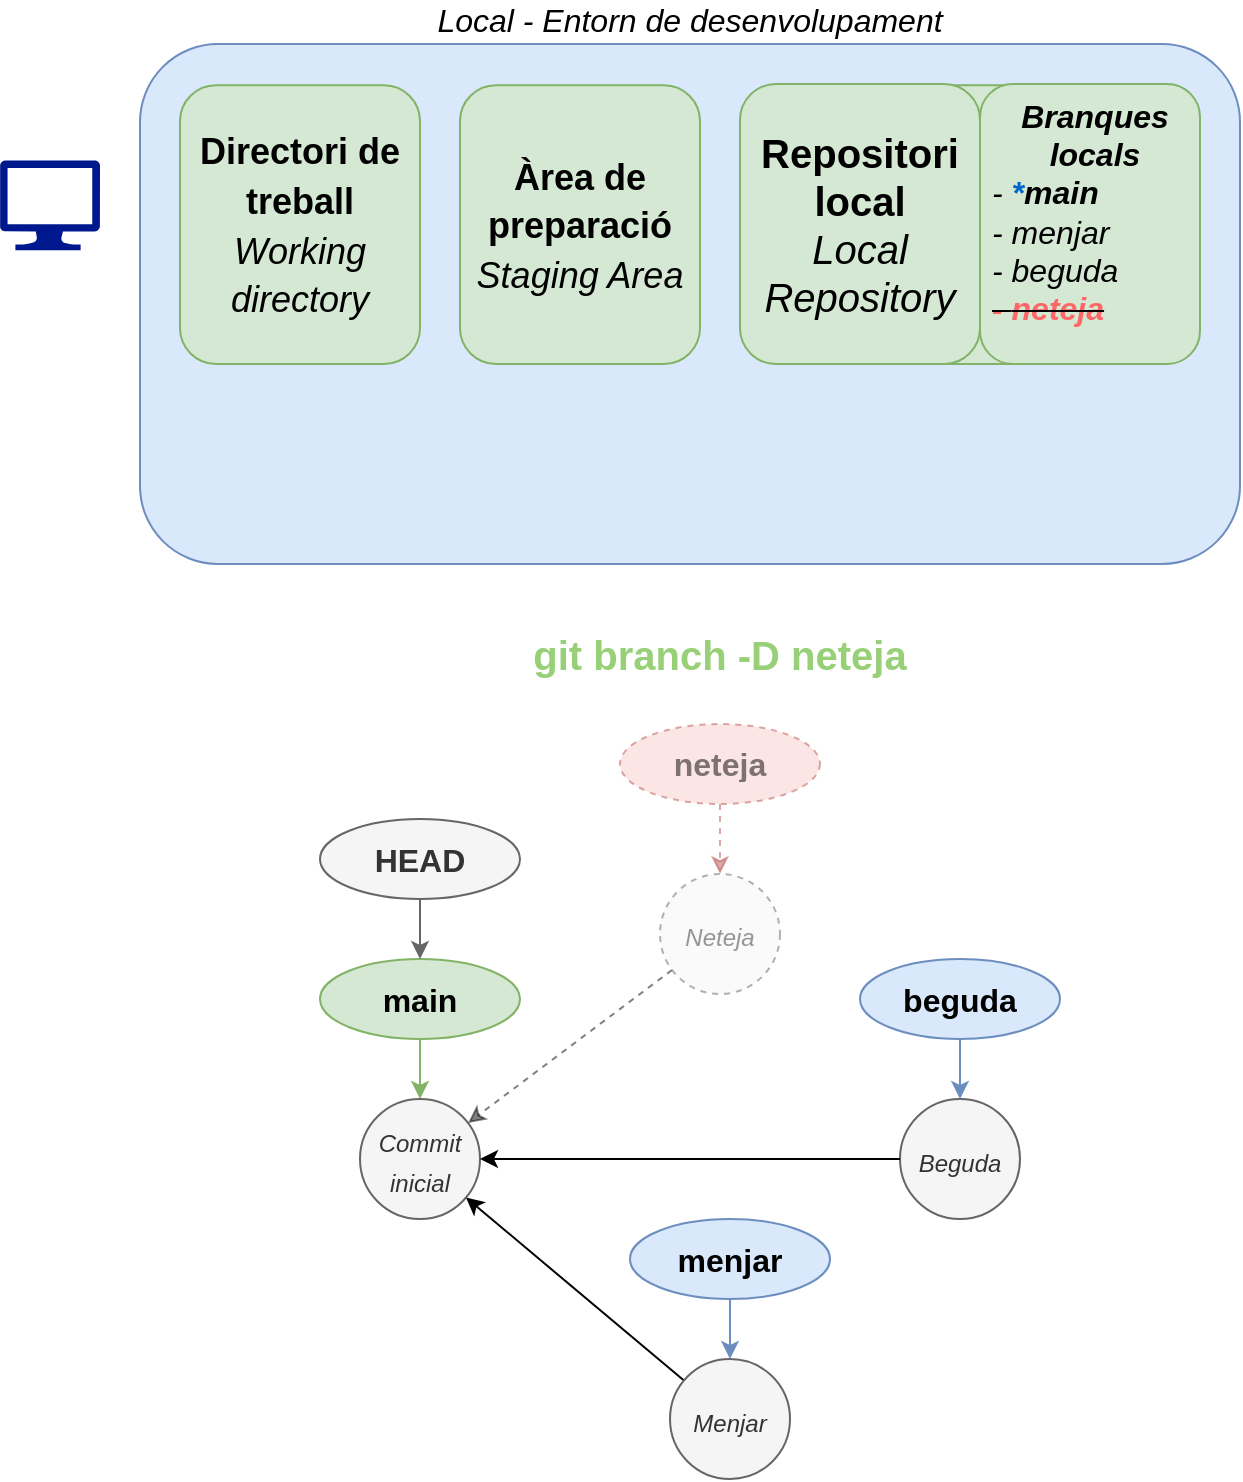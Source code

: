 <mxfile version="26.3.0">
  <diagram name="Pàgina-1" id="mhbHxmUa4zc_a_H4eHv1">
    <mxGraphModel dx="2066" dy="1119" grid="1" gridSize="10" guides="1" tooltips="1" connect="1" arrows="1" fold="1" page="1" pageScale="1" pageWidth="827" pageHeight="1169" math="0" shadow="0">
      <root>
        <mxCell id="0" />
        <mxCell id="1" parent="0" />
        <mxCell id="nmTJw0l1gP9_YWdhC2ua-1" style="rounded=0;orthogonalLoop=1;jettySize=auto;html=1;exitX=0.5;exitY=1;exitDx=0;exitDy=0;fillColor=#d5e8d4;strokeColor=#82b366;" parent="1" source="nmTJw0l1gP9_YWdhC2ua-2" target="nmTJw0l1gP9_YWdhC2ua-5" edge="1">
          <mxGeometry relative="1" as="geometry">
            <mxPoint x="976.667" y="727.5" as="targetPoint" />
          </mxGeometry>
        </mxCell>
        <mxCell id="nmTJw0l1gP9_YWdhC2ua-2" value="main" style="ellipse;whiteSpace=wrap;html=1;fillColor=#d5e8d4;strokeColor=#82b366;fontSize=16;fontStyle=1" parent="1" vertex="1">
          <mxGeometry x="950" y="647.5" width="100" height="40" as="geometry" />
        </mxCell>
        <mxCell id="nmTJw0l1gP9_YWdhC2ua-3" value="neteja" style="ellipse;whiteSpace=wrap;html=1;fillColor=#f8cecc;strokeColor=#b85450;fontSize=16;fontStyle=1;opacity=50;textOpacity=50;dashed=1;" parent="1" vertex="1">
          <mxGeometry x="1100" y="530" width="100" height="40" as="geometry" />
        </mxCell>
        <mxCell id="nmTJw0l1gP9_YWdhC2ua-4" style="rounded=0;orthogonalLoop=1;jettySize=auto;html=1;fillColor=#f8cecc;strokeColor=#b85450;opacity=50;textOpacity=50;dashed=1;" parent="1" source="nmTJw0l1gP9_YWdhC2ua-3" target="nmTJw0l1gP9_YWdhC2ua-31" edge="1">
          <mxGeometry relative="1" as="geometry">
            <mxPoint x="800" y="767" as="sourcePoint" />
            <mxPoint x="877.5" y="715" as="targetPoint" />
          </mxGeometry>
        </mxCell>
        <mxCell id="nmTJw0l1gP9_YWdhC2ua-5" value="&lt;i style=&quot;font-size: 16px;&quot;&gt;&lt;font style=&quot;font-size: 12px;&quot;&gt;Commit inicial&lt;/font&gt;&lt;/i&gt;" style="ellipse;whiteSpace=wrap;html=1;fillColor=#f5f5f5;fontColor=#333333;strokeColor=#666666;" parent="1" vertex="1">
          <mxGeometry x="970" y="717.5" width="60" height="60" as="geometry" />
        </mxCell>
        <mxCell id="nmTJw0l1gP9_YWdhC2ua-6" value="&lt;i&gt;Local - Entorn de desenvolupament&lt;/i&gt;" style="rounded=1;whiteSpace=wrap;html=1;verticalAlign=bottom;labelPosition=center;verticalLabelPosition=top;align=center;textDirection=ltr;labelBackgroundColor=none;spacingTop=0;spacing=2;fontSize=16;fillColor=#dae8fc;strokeColor=#6c8ebf;" parent="1" vertex="1">
          <mxGeometry x="860" y="190" width="550" height="260" as="geometry" />
        </mxCell>
        <mxCell id="nmTJw0l1gP9_YWdhC2ua-7" value="" style="sketch=0;aspect=fixed;pointerEvents=1;shadow=0;dashed=0;html=1;strokeColor=none;labelPosition=center;verticalLabelPosition=bottom;verticalAlign=top;align=center;fillColor=#00188D;shape=mxgraph.azure.computer" parent="1" vertex="1">
          <mxGeometry x="790" y="248.13" width="50" height="45" as="geometry" />
        </mxCell>
        <mxCell id="nmTJw0l1gP9_YWdhC2ua-8" value="" style="rounded=1;whiteSpace=wrap;html=1;fontSize=20;fillColor=#d5e8d4;strokeColor=#82b366;" parent="1" vertex="1">
          <mxGeometry x="1160" y="210.63" width="230" height="139.37" as="geometry" />
        </mxCell>
        <mxCell id="nmTJw0l1gP9_YWdhC2ua-9" value="&lt;b&gt;Repositori local&lt;/b&gt;&lt;i&gt;&lt;br&gt;Local Repository&lt;/i&gt;" style="rounded=1;whiteSpace=wrap;html=1;fontSize=20;fillColor=#d5e8d4;strokeColor=#82b366;" parent="1" vertex="1">
          <mxGeometry x="1160" y="210" width="120" height="140" as="geometry" />
        </mxCell>
        <mxCell id="nmTJw0l1gP9_YWdhC2ua-10" value="&lt;b style=&quot;border-color: var(--border-color); font-size: 18px;&quot;&gt;Àrea de preparació&lt;/b&gt;&lt;br style=&quot;border-color: var(--border-color); font-size: 18px;&quot;&gt;&lt;i style=&quot;border-color: var(--border-color); font-size: 18px;&quot;&gt;Staging Area&lt;/i&gt;" style="rounded=1;whiteSpace=wrap;html=1;fontSize=20;fillColor=#d5e8d4;strokeColor=#82b366;" parent="1" vertex="1">
          <mxGeometry x="1020" y="210.63" width="120" height="139.37" as="geometry" />
        </mxCell>
        <mxCell id="nmTJw0l1gP9_YWdhC2ua-11" value="&lt;b style=&quot;border-color: var(--border-color); font-size: 18px;&quot;&gt;Directori de treball&lt;/b&gt;&lt;br style=&quot;border-color: var(--border-color); font-size: 18px;&quot;&gt;&lt;i style=&quot;border-color: var(--border-color); font-size: 18px;&quot;&gt;Working directory&lt;/i&gt;" style="rounded=1;whiteSpace=wrap;html=1;fontSize=20;fillColor=#d5e8d4;strokeColor=#82b366;" parent="1" vertex="1">
          <mxGeometry x="880" y="210.63" width="120" height="139.37" as="geometry" />
        </mxCell>
        <mxCell id="nmTJw0l1gP9_YWdhC2ua-12" value="" style="shape=image;imageAspect=0;aspect=fixed;verticalLabelPosition=bottom;verticalAlign=top;image=https://cdn0.iconfinder.com/data/icons/folder-line/512/folder_tree-512.png;" parent="1" vertex="1">
          <mxGeometry x="905" y="360" width="70" height="70" as="geometry" />
        </mxCell>
        <mxCell id="nmTJw0l1gP9_YWdhC2ua-13" value="" style="shape=image;imageAspect=0;aspect=fixed;verticalLabelPosition=bottom;verticalAlign=top;image=https://cdn.icon-icons.com/icons2/2718/PNG/512/git_branch_icon_174485.png;" parent="1" vertex="1">
          <mxGeometry x="1239.5" y="360" width="71" height="71" as="geometry" />
        </mxCell>
        <mxCell id="nmTJw0l1gP9_YWdhC2ua-14" value="&lt;b style=&quot;font-style: italic; font-size: 16px;&quot;&gt;Branques locals&lt;/b&gt;&lt;br style=&quot;font-size: 16px;&quot;&gt;&lt;div style=&quot;font-style: italic; text-align: left;&quot;&gt;&lt;span style=&quot;background-color: initial;&quot;&gt;-&amp;nbsp;&lt;/span&gt;&lt;b style=&quot;background-color: initial;&quot;&gt;&lt;font color=&quot;#0066cc&quot;&gt;*&lt;/font&gt;&lt;/b&gt;&lt;b style=&quot;background-color: initial;&quot;&gt;main&lt;/b&gt;&lt;/div&gt;&lt;div style=&quot;text-align: left;&quot;&gt;&lt;span style=&quot;background-color: initial;&quot;&gt;&lt;i&gt;- menjar&lt;/i&gt;&lt;/span&gt;&lt;/div&gt;&lt;div style=&quot;font-style: italic; text-align: left;&quot;&gt;&lt;span style=&quot;background-color: initial;&quot;&gt;- beguda&lt;/span&gt;&lt;/div&gt;&lt;div style=&quot;font-style: italic; text-align: left;&quot;&gt;&lt;b&gt;&lt;strike&gt;&lt;font color=&quot;#ff6666&quot;&gt;&lt;span style=&quot;background-color: initial;&quot;&gt;-&amp;nbsp;&lt;/span&gt;&lt;span style=&quot;background-color: initial;&quot;&gt;neteja&lt;/span&gt;&lt;/font&gt;&lt;/strike&gt;&lt;/b&gt;&lt;/div&gt;" style="rounded=1;whiteSpace=wrap;html=1;fontSize=16;fillColor=#d5e8d4;strokeColor=#82b366;verticalAlign=top;spacingLeft=5;" parent="1" vertex="1">
          <mxGeometry x="1280" y="210" width="110" height="140" as="geometry" />
        </mxCell>
        <mxCell id="nmTJw0l1gP9_YWdhC2ua-15" style="rounded=0;orthogonalLoop=1;jettySize=auto;html=1;" parent="1" source="nmTJw0l1gP9_YWdhC2ua-16" target="nmTJw0l1gP9_YWdhC2ua-5" edge="1">
          <mxGeometry relative="1" as="geometry" />
        </mxCell>
        <mxCell id="nmTJw0l1gP9_YWdhC2ua-16" value="&lt;i style=&quot;font-size: 16px;&quot;&gt;&lt;font style=&quot;font-size: 12px;&quot;&gt;Menjar&lt;/font&gt;&lt;/i&gt;" style="ellipse;whiteSpace=wrap;html=1;fillColor=#f5f5f5;fontColor=#333333;strokeColor=#666666;" parent="1" vertex="1">
          <mxGeometry x="1125" y="847.5" width="60" height="60" as="geometry" />
        </mxCell>
        <mxCell id="nmTJw0l1gP9_YWdhC2ua-17" style="rounded=0;orthogonalLoop=1;jettySize=auto;html=1;exitX=0.5;exitY=1;exitDx=0;exitDy=0;fillColor=#dae8fc;strokeColor=#6c8ebf;" parent="1" source="nmTJw0l1gP9_YWdhC2ua-18" target="nmTJw0l1gP9_YWdhC2ua-16" edge="1">
          <mxGeometry relative="1" as="geometry">
            <mxPoint x="1108" y="857.5" as="targetPoint" />
          </mxGeometry>
        </mxCell>
        <mxCell id="nmTJw0l1gP9_YWdhC2ua-18" value="menjar" style="ellipse;whiteSpace=wrap;html=1;fillColor=#dae8fc;strokeColor=#6c8ebf;fontSize=16;fontStyle=1" parent="1" vertex="1">
          <mxGeometry x="1105" y="777.5" width="100" height="40" as="geometry" />
        </mxCell>
        <mxCell id="nmTJw0l1gP9_YWdhC2ua-26" value="&lt;i style=&quot;font-size: 16px;&quot;&gt;&lt;font style=&quot;font-size: 12px;&quot;&gt;Beguda&lt;/font&gt;&lt;/i&gt;" style="ellipse;whiteSpace=wrap;html=1;fillColor=#f5f5f5;fontColor=#333333;strokeColor=#666666;" parent="1" vertex="1">
          <mxGeometry x="1240" y="717.5" width="60" height="60" as="geometry" />
        </mxCell>
        <mxCell id="nmTJw0l1gP9_YWdhC2ua-27" style="rounded=0;orthogonalLoop=1;jettySize=auto;html=1;exitX=0.5;exitY=1;exitDx=0;exitDy=0;fillColor=#dae8fc;strokeColor=#6c8ebf;" parent="1" source="nmTJw0l1gP9_YWdhC2ua-28" target="nmTJw0l1gP9_YWdhC2ua-26" edge="1">
          <mxGeometry relative="1" as="geometry">
            <mxPoint x="1223" y="727.5" as="targetPoint" />
          </mxGeometry>
        </mxCell>
        <mxCell id="nmTJw0l1gP9_YWdhC2ua-28" value="beguda" style="ellipse;whiteSpace=wrap;html=1;fillColor=#dae8fc;strokeColor=#6c8ebf;fontSize=16;fontStyle=1" parent="1" vertex="1">
          <mxGeometry x="1220" y="647.5" width="100" height="40" as="geometry" />
        </mxCell>
        <mxCell id="nmTJw0l1gP9_YWdhC2ua-29" style="rounded=0;orthogonalLoop=1;jettySize=auto;html=1;" parent="1" source="nmTJw0l1gP9_YWdhC2ua-26" target="nmTJw0l1gP9_YWdhC2ua-5" edge="1">
          <mxGeometry relative="1" as="geometry">
            <mxPoint x="1179" y="593.5" as="sourcePoint" />
            <mxPoint x="1031" y="736.5" as="targetPoint" />
          </mxGeometry>
        </mxCell>
        <mxCell id="nmTJw0l1gP9_YWdhC2ua-30" style="rounded=0;orthogonalLoop=1;jettySize=auto;html=1;opacity=50;textOpacity=50;dashed=1;" parent="1" source="nmTJw0l1gP9_YWdhC2ua-31" target="nmTJw0l1gP9_YWdhC2ua-5" edge="1">
          <mxGeometry relative="1" as="geometry" />
        </mxCell>
        <mxCell id="nmTJw0l1gP9_YWdhC2ua-31" value="&lt;i style=&quot;font-size: 16px;&quot;&gt;&lt;font style=&quot;font-size: 12px;&quot;&gt;Neteja&lt;/font&gt;&lt;/i&gt;" style="ellipse;whiteSpace=wrap;html=1;fillColor=#f5f5f5;fontColor=#333333;strokeColor=#666666;opacity=50;textOpacity=50;dashed=1;" parent="1" vertex="1">
          <mxGeometry x="1120" y="605" width="60" height="60" as="geometry" />
        </mxCell>
        <mxCell id="nmTJw0l1gP9_YWdhC2ua-32" style="edgeStyle=orthogonalEdgeStyle;rounded=0;orthogonalLoop=1;jettySize=auto;html=1;exitX=0.5;exitY=1;exitDx=0;exitDy=0;fillColor=#f5f5f5;strokeColor=#666666;" parent="1" source="nmTJw0l1gP9_YWdhC2ua-33" target="nmTJw0l1gP9_YWdhC2ua-2" edge="1">
          <mxGeometry relative="1" as="geometry">
            <mxPoint x="1000" y="647.5" as="targetPoint" />
          </mxGeometry>
        </mxCell>
        <mxCell id="nmTJw0l1gP9_YWdhC2ua-33" value="HEAD" style="ellipse;whiteSpace=wrap;html=1;fillColor=#f5f5f5;strokeColor=#666666;fontSize=16;fontStyle=1;fontColor=#333333;" parent="1" vertex="1">
          <mxGeometry x="950" y="577.5" width="100" height="40" as="geometry" />
        </mxCell>
        <mxCell id="6ircnr72NaXdrcKkUp-P-1" value="git branch -D neteja" style="text;html=1;align=center;verticalAlign=middle;whiteSpace=wrap;rounded=0;fontStyle=1;fontSize=20;fontColor=#97D077;" vertex="1" parent="1">
          <mxGeometry x="1030" y="480" width="240" height="30" as="geometry" />
        </mxCell>
      </root>
    </mxGraphModel>
  </diagram>
</mxfile>
